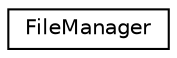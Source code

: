 digraph "Graphical Class Hierarchy"
{
  edge [fontname="Helvetica",fontsize="10",labelfontname="Helvetica",labelfontsize="10"];
  node [fontname="Helvetica",fontsize="10",shape=record];
  rankdir="LR";
  Node0 [label="FileManager",height=0.2,width=0.4,color="black", fillcolor="white", style="filled",URL="$db/dd5/classFileManager.html"];
}
